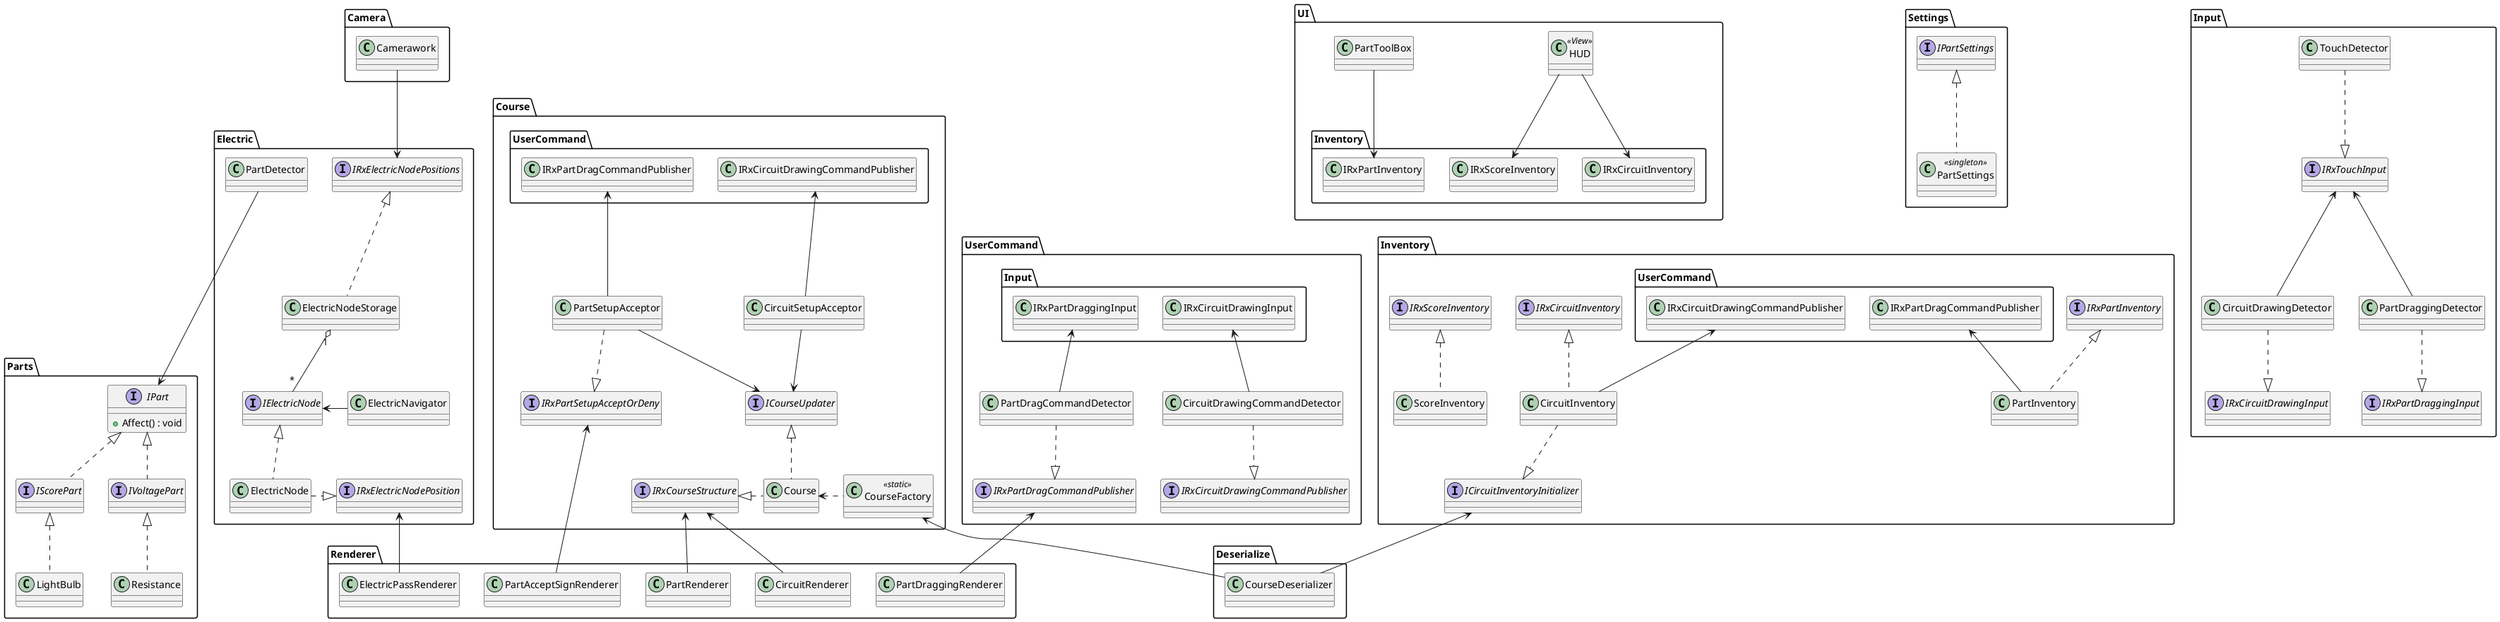 @startuml ElSchema

namespace UI {
    class HUD <<View>>
    HUD --> Inventory.IRxCircuitInventory
    HUD --> Inventory.IRxScoreInventory

    class PartToolBox
    PartToolBox --> Inventory.IRxPartInventory
}

namespace Inventory {
    ' 所持している電気回路部品の個数を管理する
    class PartInventory
    interface IRxPartInventory
    IRxPartInventory <|.. PartInventory
    UserCommand.IRxPartDragCommandPublisher <-- PartInventory
    ' 所持している導線の長さを管理する
    class CircuitInventory
    interface IRxCircuitInventory
    IRxCircuitInventory <|.. CircuitInventory
    interface ICircuitInventoryInitializer
    CircuitInventory ..|> ICircuitInventoryInitializer
    UserCommand.IRxCircuitDrawingCommandPublisher <-- CircuitInventory
    ' 所持しているスコアを管理する
    class ScoreInventory
    interface IRxScoreInventory
    IRxScoreInventory <|.. ScoreInventory
}

namespace Course {
    ' コースそのもの
    class Course
    ' コース情報を更新する
    interface ICourseUpdater
    ' コースの構造（どこに何があるかなど）の変化を配信する
    interface IRxCourseStructure
    ICourseUpdater <|.. Course
    IRxCourseStructure <|. Course

    class CourseFactory<<static>>
    CourseFactory .left> Course

    ' 電気回路部品の設置可否を判断する
    class PartSetupAcceptor
    UserCommand.IRxPartDragCommandPublisher <-- PartSetupAcceptor
    ' 受け付けた部品配置承認依頼の承認・否認を配信する
    interface IRxPartSetupAcceptOrDeny
    PartSetupAcceptor ..|> IRxPartSetupAcceptOrDeny
    PartSetupAcceptor --> ICourseUpdater

    ' 導線の設置可否を判断する
    class CircuitSetupAcceptor
    UserCommand.IRxCircuitDrawingCommandPublisher <-- CircuitSetupAcceptor
    CircuitSetupAcceptor --> ICourseUpdater
}

namespace Deserialize {
    ' コースデータを読み込んで解釈する
    class CourseDeserializer
    Inventory.ICircuitInventoryInitializer <-- CourseDeserializer
    Course.CourseFactory <-- CourseDeserializer
}

namespace Settings {
    ' Partのマスターデータを設定する
    class PartSettings<<singleton>>
    interface IPartSettings
    IPartSettings <|.. PartSettings
}

namespace UserCommand {
    ' ユーザーが部品をドラッグしていることを検知する
    interface IRxPartDragCommandPublisher
    class PartDragCommandDetector
    PartDragCommandDetector ..|> IRxPartDragCommandPublisher
    Input.IRxPartDraggingInput <-- PartDragCommandDetector

    ' ユーザーが導線を描画していることを検知する
    interface IRxCircuitDrawingCommandPublisher
    class CircuitDrawingCommandDetector
    CircuitDrawingCommandDetector ..|> IRxCircuitDrawingCommandPublisher
    Input.IRxCircuitDrawingInput <-- CircuitDrawingCommandDetector
}

' 電気回路図の部品
namespace Parts {
    interface IPart {
        +Affect() : void
    }
    ' 電気が到達するとスコアに影響を与える
    interface IScorePart{

    }
    ' 電気が到達すると電圧に影響を与える
    interface IVoltagePart {

    }

    IPart <|.. IScorePart
    IPart <|.. IVoltagePart

    ' 抵抗
    class Resistance
    ' 電球
    class LightBulb

    IVoltagePart <|.. Resistance
    IScorePart <|.. LightBulb
}

namespace Electric {
    ' 電気の先頭
    class ElectricNode
    interface IElectricNode
    interface IRxElectricNodePosition
    IElectricNode <|.. ElectricNode
    ElectricNode .|> IRxElectricNodePosition
    ' 電気が進む先を決定する
    class ElectricNavigator
    IElectricNode <- ElectricNavigator
    ' 電気が何らかの部品に到達したことを検知する
    class PartDetector
    ' 画面上に存在する電気ノードを保持する
    class ElectricNodeStorage
    interface IRxElectricNodePositions
    IRxElectricNodePositions <|.. ElectricNodeStorage
    ElectricNodeStorage "1" o-- "*" IElectricNode

    PartDetector ---> Parts.IPart
}

namespace Camera {
    class Camerawork
    Camerawork --> Electric.IRxElectricNodePositions
}

namespace Input {
    ' タッチ入力を検知する
    interface IRxTouchInput
    class TouchDetector 
    TouchDetector ..|> IRxTouchInput

    ' 導線を描画していることを検知する
    interface IRxCircuitDrawingInput
    class CircuitDrawingDetector
    CircuitDrawingDetector ..|> IRxCircuitDrawingInput
    ' 電気回路部品を配置するためにドラッグしていることを検知する
    interface IRxPartDraggingInput 
    class PartDraggingDetector
    PartDraggingDetector ..|> IRxPartDraggingInput

    IRxTouchInput <-- CircuitDrawingDetector
    IRxTouchInput <-- PartDraggingDetector
}


namespace Renderer {
    ' 導線と電気回路部品のレンダラー
    class CircuitRenderer
    class PartRenderer
    Course.IRxCourseStructure <-- CircuitRenderer
    Course.IRxCourseStructure <-- PartRenderer
    ' 電気の軌跡のレンダラー
    class ElectricPassRenderer
    Electric.IRxElectricNodePosition <-- ElectricPassRenderer
    ' 部品配置プレビューサインのレンダラー
    class PartAcceptSignRenderer
    Course.IRxPartSetupAcceptOrDeny <-- PartAcceptSignRenderer
    ' ドラッグ中の軌跡を描画するレンダラー
    class PartDraggingRenderer
    UserCommand.IRxPartDragCommandPublisher <-- PartDraggingRenderer
}

@enduml
